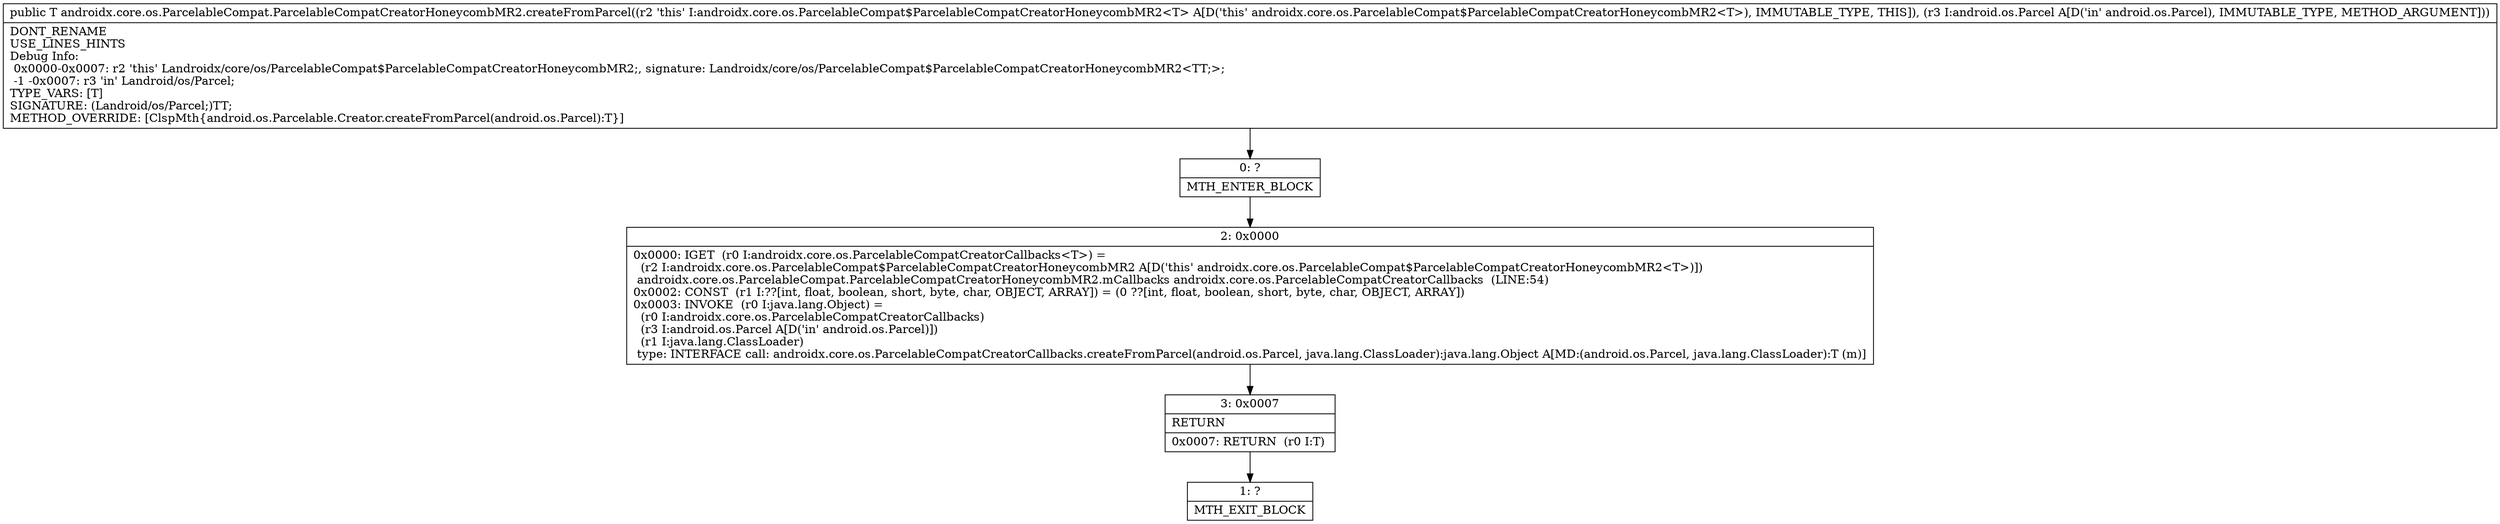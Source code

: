 digraph "CFG forandroidx.core.os.ParcelableCompat.ParcelableCompatCreatorHoneycombMR2.createFromParcel(Landroid\/os\/Parcel;)Ljava\/lang\/Object;" {
Node_0 [shape=record,label="{0\:\ ?|MTH_ENTER_BLOCK\l}"];
Node_2 [shape=record,label="{2\:\ 0x0000|0x0000: IGET  (r0 I:androidx.core.os.ParcelableCompatCreatorCallbacks\<T\>) = \l  (r2 I:androidx.core.os.ParcelableCompat$ParcelableCompatCreatorHoneycombMR2 A[D('this' androidx.core.os.ParcelableCompat$ParcelableCompatCreatorHoneycombMR2\<T\>)])\l androidx.core.os.ParcelableCompat.ParcelableCompatCreatorHoneycombMR2.mCallbacks androidx.core.os.ParcelableCompatCreatorCallbacks  (LINE:54)\l0x0002: CONST  (r1 I:??[int, float, boolean, short, byte, char, OBJECT, ARRAY]) = (0 ??[int, float, boolean, short, byte, char, OBJECT, ARRAY]) \l0x0003: INVOKE  (r0 I:java.lang.Object) = \l  (r0 I:androidx.core.os.ParcelableCompatCreatorCallbacks)\l  (r3 I:android.os.Parcel A[D('in' android.os.Parcel)])\l  (r1 I:java.lang.ClassLoader)\l type: INTERFACE call: androidx.core.os.ParcelableCompatCreatorCallbacks.createFromParcel(android.os.Parcel, java.lang.ClassLoader):java.lang.Object A[MD:(android.os.Parcel, java.lang.ClassLoader):T (m)]\l}"];
Node_3 [shape=record,label="{3\:\ 0x0007|RETURN\l|0x0007: RETURN  (r0 I:T) \l}"];
Node_1 [shape=record,label="{1\:\ ?|MTH_EXIT_BLOCK\l}"];
MethodNode[shape=record,label="{public T androidx.core.os.ParcelableCompat.ParcelableCompatCreatorHoneycombMR2.createFromParcel((r2 'this' I:androidx.core.os.ParcelableCompat$ParcelableCompatCreatorHoneycombMR2\<T\> A[D('this' androidx.core.os.ParcelableCompat$ParcelableCompatCreatorHoneycombMR2\<T\>), IMMUTABLE_TYPE, THIS]), (r3 I:android.os.Parcel A[D('in' android.os.Parcel), IMMUTABLE_TYPE, METHOD_ARGUMENT]))  | DONT_RENAME\lUSE_LINES_HINTS\lDebug Info:\l  0x0000\-0x0007: r2 'this' Landroidx\/core\/os\/ParcelableCompat$ParcelableCompatCreatorHoneycombMR2;, signature: Landroidx\/core\/os\/ParcelableCompat$ParcelableCompatCreatorHoneycombMR2\<TT;\>;\l  \-1 \-0x0007: r3 'in' Landroid\/os\/Parcel;\lTYPE_VARS: [T]\lSIGNATURE: (Landroid\/os\/Parcel;)TT;\lMETHOD_OVERRIDE: [ClspMth\{android.os.Parcelable.Creator.createFromParcel(android.os.Parcel):T\}]\l}"];
MethodNode -> Node_0;Node_0 -> Node_2;
Node_2 -> Node_3;
Node_3 -> Node_1;
}

